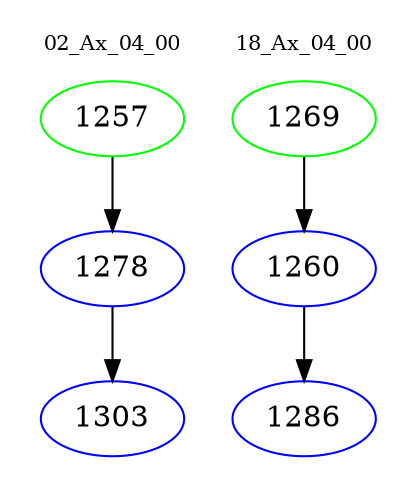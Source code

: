 digraph{
subgraph cluster_0 {
color = white
label = "02_Ax_04_00";
fontsize=10;
T0_1257 [label="1257", color="green"]
T0_1257 -> T0_1278 [color="black"]
T0_1278 [label="1278", color="blue"]
T0_1278 -> T0_1303 [color="black"]
T0_1303 [label="1303", color="blue"]
}
subgraph cluster_1 {
color = white
label = "18_Ax_04_00";
fontsize=10;
T1_1269 [label="1269", color="green"]
T1_1269 -> T1_1260 [color="black"]
T1_1260 [label="1260", color="blue"]
T1_1260 -> T1_1286 [color="black"]
T1_1286 [label="1286", color="blue"]
}
}
